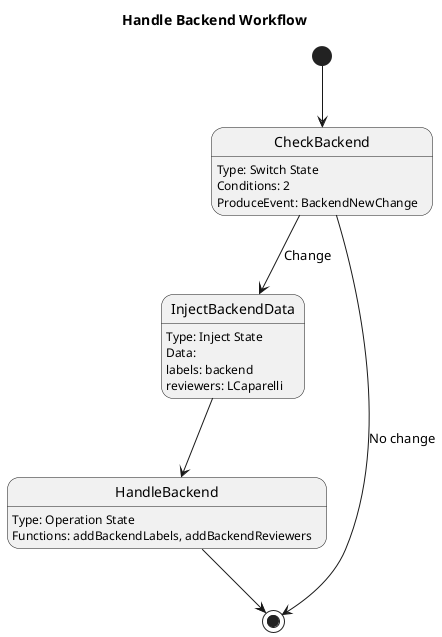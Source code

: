 @startuml
title Handle Backend Workflow
skinparam backgroundColor White
skinparam state {
StartColor Green
EndColor Red
}
[*] --> CheckBackend

CheckBackend: Type: Switch State
CheckBackend: Conditions: 2
CheckBackend: ProduceEvent: BackendNewChange
CheckBackend --> InjectBackendData : Change
CheckBackend --> [*] : No change

InjectBackendData : Type: Inject State
InjectBackendData: Data:
InjectBackendData: labels: backend
InjectBackendData: reviewers: LCaparelli
InjectBackendData --> HandleBackend

HandleBackend : Type: Operation State
HandleBackend : Functions: addBackendLabels, addBackendReviewers
HandleBackend --> [*]

@enduml